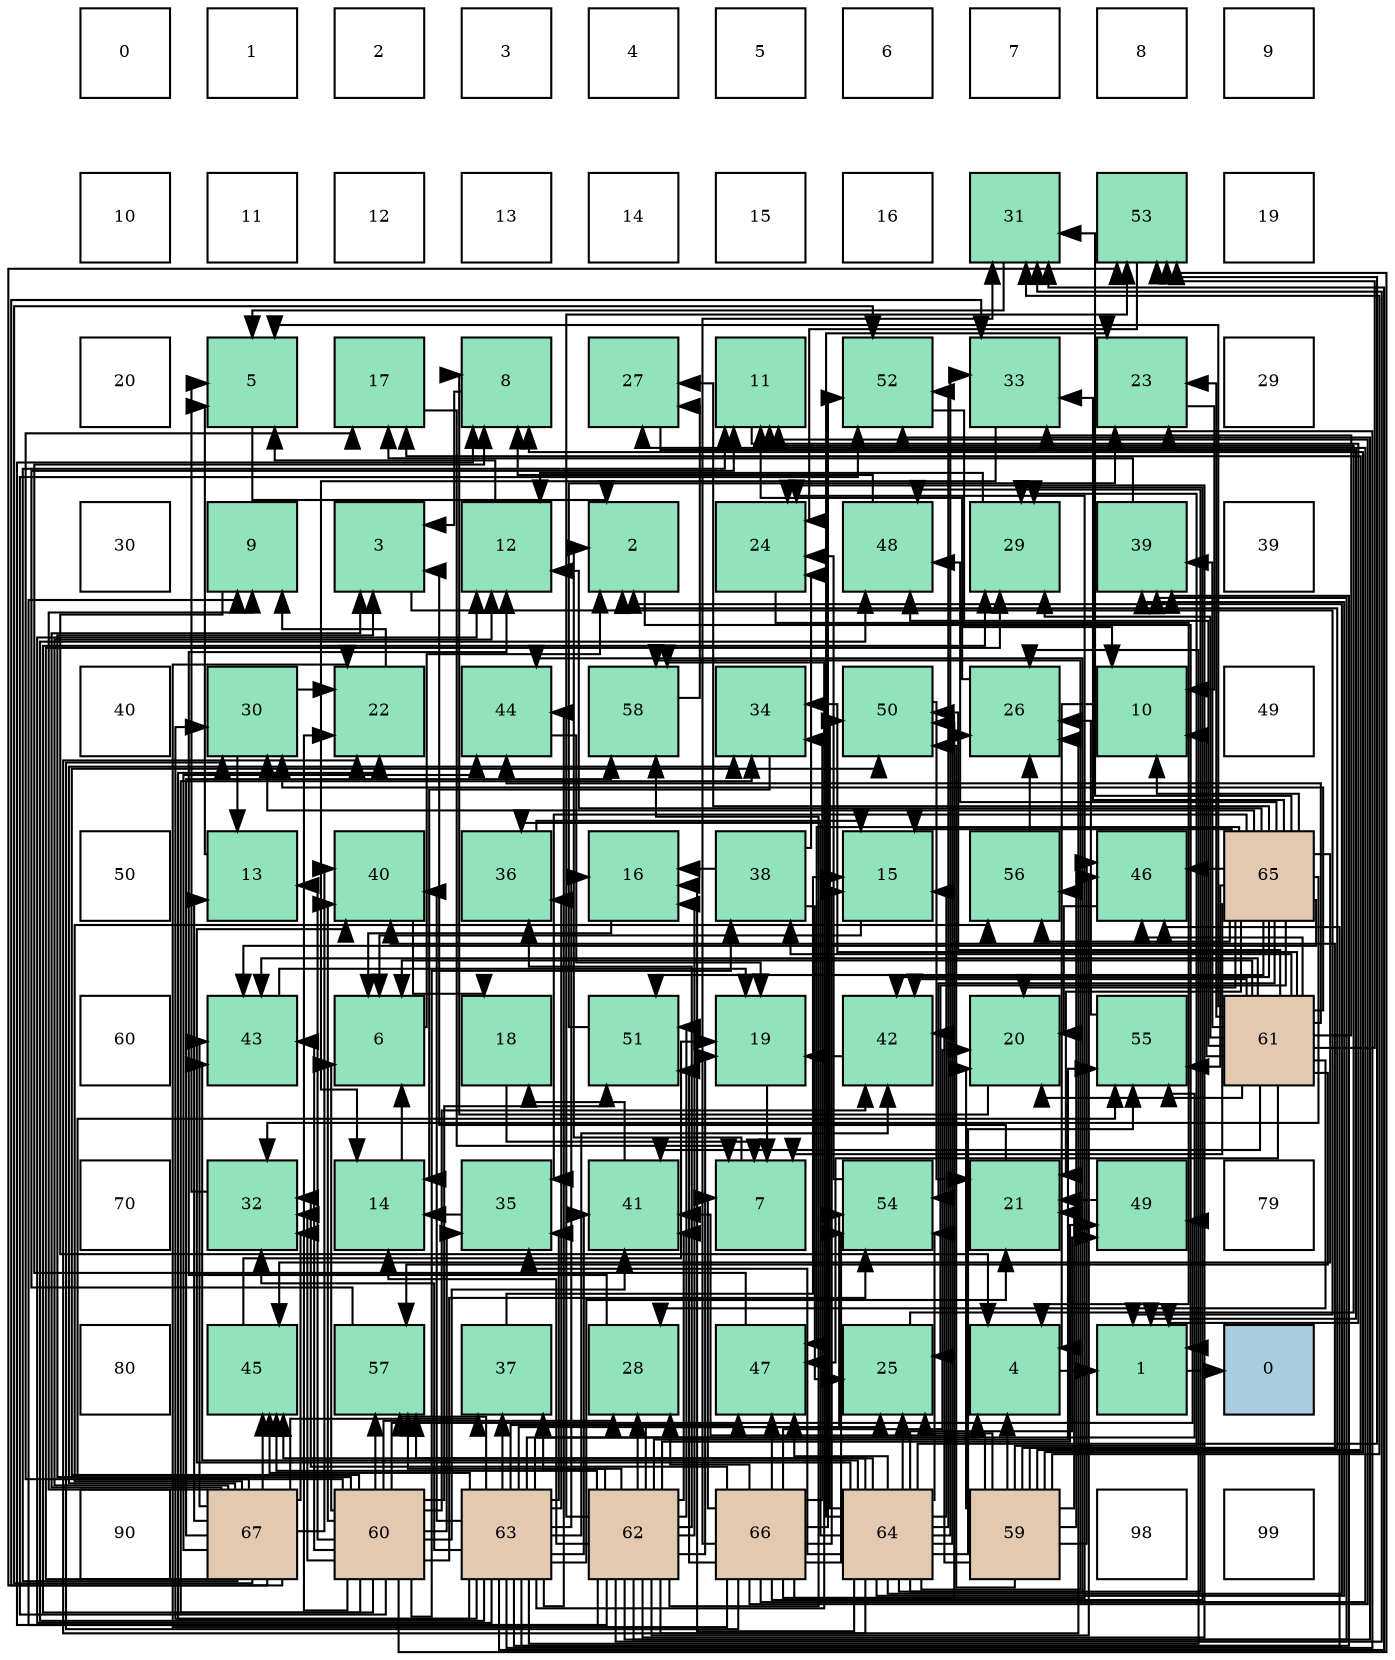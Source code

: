 digraph layout{
 rankdir=TB;
 splines=ortho;
 node [style=filled shape=square fixedsize=true width=0.6];
0[label="0", fontsize=8, fillcolor="#ffffff"];
1[label="1", fontsize=8, fillcolor="#ffffff"];
2[label="2", fontsize=8, fillcolor="#ffffff"];
3[label="3", fontsize=8, fillcolor="#ffffff"];
4[label="4", fontsize=8, fillcolor="#ffffff"];
5[label="5", fontsize=8, fillcolor="#ffffff"];
6[label="6", fontsize=8, fillcolor="#ffffff"];
7[label="7", fontsize=8, fillcolor="#ffffff"];
8[label="8", fontsize=8, fillcolor="#ffffff"];
9[label="9", fontsize=8, fillcolor="#ffffff"];
10[label="10", fontsize=8, fillcolor="#ffffff"];
11[label="11", fontsize=8, fillcolor="#ffffff"];
12[label="12", fontsize=8, fillcolor="#ffffff"];
13[label="13", fontsize=8, fillcolor="#ffffff"];
14[label="14", fontsize=8, fillcolor="#ffffff"];
15[label="15", fontsize=8, fillcolor="#ffffff"];
16[label="16", fontsize=8, fillcolor="#ffffff"];
17[label="31", fontsize=8, fillcolor="#91e3bb"];
18[label="53", fontsize=8, fillcolor="#91e3bb"];
19[label="19", fontsize=8, fillcolor="#ffffff"];
20[label="20", fontsize=8, fillcolor="#ffffff"];
21[label="5", fontsize=8, fillcolor="#91e3bb"];
22[label="17", fontsize=8, fillcolor="#91e3bb"];
23[label="8", fontsize=8, fillcolor="#91e3bb"];
24[label="27", fontsize=8, fillcolor="#91e3bb"];
25[label="11", fontsize=8, fillcolor="#91e3bb"];
26[label="52", fontsize=8, fillcolor="#91e3bb"];
27[label="33", fontsize=8, fillcolor="#91e3bb"];
28[label="23", fontsize=8, fillcolor="#91e3bb"];
29[label="29", fontsize=8, fillcolor="#ffffff"];
30[label="30", fontsize=8, fillcolor="#ffffff"];
31[label="9", fontsize=8, fillcolor="#91e3bb"];
32[label="3", fontsize=8, fillcolor="#91e3bb"];
33[label="12", fontsize=8, fillcolor="#91e3bb"];
34[label="2", fontsize=8, fillcolor="#91e3bb"];
35[label="24", fontsize=8, fillcolor="#91e3bb"];
36[label="48", fontsize=8, fillcolor="#91e3bb"];
37[label="29", fontsize=8, fillcolor="#91e3bb"];
38[label="39", fontsize=8, fillcolor="#91e3bb"];
39[label="39", fontsize=8, fillcolor="#ffffff"];
40[label="40", fontsize=8, fillcolor="#ffffff"];
41[label="30", fontsize=8, fillcolor="#91e3bb"];
42[label="22", fontsize=8, fillcolor="#91e3bb"];
43[label="44", fontsize=8, fillcolor="#91e3bb"];
44[label="58", fontsize=8, fillcolor="#91e3bb"];
45[label="34", fontsize=8, fillcolor="#91e3bb"];
46[label="50", fontsize=8, fillcolor="#91e3bb"];
47[label="26", fontsize=8, fillcolor="#91e3bb"];
48[label="10", fontsize=8, fillcolor="#91e3bb"];
49[label="49", fontsize=8, fillcolor="#ffffff"];
50[label="50", fontsize=8, fillcolor="#ffffff"];
51[label="13", fontsize=8, fillcolor="#91e3bb"];
52[label="40", fontsize=8, fillcolor="#91e3bb"];
53[label="36", fontsize=8, fillcolor="#91e3bb"];
54[label="16", fontsize=8, fillcolor="#91e3bb"];
55[label="38", fontsize=8, fillcolor="#91e3bb"];
56[label="15", fontsize=8, fillcolor="#91e3bb"];
57[label="56", fontsize=8, fillcolor="#91e3bb"];
58[label="46", fontsize=8, fillcolor="#91e3bb"];
59[label="65", fontsize=8, fillcolor="#e3c9af"];
60[label="60", fontsize=8, fillcolor="#ffffff"];
61[label="43", fontsize=8, fillcolor="#91e3bb"];
62[label="6", fontsize=8, fillcolor="#91e3bb"];
63[label="18", fontsize=8, fillcolor="#91e3bb"];
64[label="51", fontsize=8, fillcolor="#91e3bb"];
65[label="19", fontsize=8, fillcolor="#91e3bb"];
66[label="42", fontsize=8, fillcolor="#91e3bb"];
67[label="20", fontsize=8, fillcolor="#91e3bb"];
68[label="55", fontsize=8, fillcolor="#91e3bb"];
69[label="61", fontsize=8, fillcolor="#e3c9af"];
70[label="70", fontsize=8, fillcolor="#ffffff"];
71[label="32", fontsize=8, fillcolor="#91e3bb"];
72[label="14", fontsize=8, fillcolor="#91e3bb"];
73[label="35", fontsize=8, fillcolor="#91e3bb"];
74[label="41", fontsize=8, fillcolor="#91e3bb"];
75[label="7", fontsize=8, fillcolor="#91e3bb"];
76[label="54", fontsize=8, fillcolor="#91e3bb"];
77[label="21", fontsize=8, fillcolor="#91e3bb"];
78[label="49", fontsize=8, fillcolor="#91e3bb"];
79[label="79", fontsize=8, fillcolor="#ffffff"];
80[label="80", fontsize=8, fillcolor="#ffffff"];
81[label="45", fontsize=8, fillcolor="#91e3bb"];
82[label="57", fontsize=8, fillcolor="#91e3bb"];
83[label="37", fontsize=8, fillcolor="#91e3bb"];
84[label="28", fontsize=8, fillcolor="#91e3bb"];
85[label="47", fontsize=8, fillcolor="#91e3bb"];
86[label="25", fontsize=8, fillcolor="#91e3bb"];
87[label="4", fontsize=8, fillcolor="#91e3bb"];
88[label="1", fontsize=8, fillcolor="#91e3bb"];
89[label="0", fontsize=8, fillcolor="#a9ccde"];
90[label="90", fontsize=8, fillcolor="#ffffff"];
91[label="67", fontsize=8, fillcolor="#e3c9af"];
92[label="60", fontsize=8, fillcolor="#e3c9af"];
93[label="63", fontsize=8, fillcolor="#e3c9af"];
94[label="62", fontsize=8, fillcolor="#e3c9af"];
95[label="66", fontsize=8, fillcolor="#e3c9af"];
96[label="64", fontsize=8, fillcolor="#e3c9af"];
97[label="59", fontsize=8, fillcolor="#e3c9af"];
98[label="98", fontsize=8, fillcolor="#ffffff"];
99[label="99", fontsize=8, fillcolor="#ffffff"];
edge [constraint=false, style=vis];88 -> 89;
34 -> 88;
32 -> 88;
87 -> 88;
21 -> 34;
62 -> 34;
75 -> 34;
23 -> 32;
31 -> 87;
48 -> 87;
25 -> 88;
33 -> 21;
51 -> 21;
72 -> 62;
56 -> 62;
54 -> 62;
22 -> 75;
63 -> 75;
65 -> 75;
67 -> 23;
77 -> 32;
42 -> 31;
28 -> 48;
35 -> 87;
86 -> 25;
47 -> 25;
24 -> 88;
84 -> 33;
37 -> 33;
41 -> 51;
41 -> 42;
17 -> 21;
71 -> 21;
27 -> 72;
45 -> 72;
73 -> 72;
53 -> 56;
83 -> 56;
55 -> 54;
55 -> 35;
55 -> 86;
38 -> 22;
52 -> 63;
74 -> 63;
66 -> 65;
61 -> 65;
43 -> 65;
81 -> 65;
58 -> 67;
85 -> 23;
36 -> 23;
78 -> 77;
46 -> 77;
64 -> 28;
26 -> 48;
18 -> 35;
76 -> 35;
68 -> 47;
57 -> 47;
82 -> 25;
44 -> 24;
97 -> 34;
97 -> 87;
97 -> 23;
97 -> 22;
97 -> 67;
97 -> 77;
97 -> 86;
97 -> 37;
97 -> 17;
97 -> 52;
97 -> 74;
97 -> 66;
97 -> 58;
97 -> 46;
97 -> 57;
92 -> 32;
92 -> 62;
92 -> 51;
92 -> 22;
92 -> 42;
92 -> 84;
92 -> 37;
92 -> 71;
92 -> 45;
92 -> 73;
92 -> 55;
92 -> 52;
92 -> 74;
92 -> 66;
92 -> 61;
92 -> 78;
92 -> 46;
92 -> 64;
92 -> 26;
92 -> 18;
92 -> 76;
92 -> 82;
69 -> 21;
69 -> 62;
69 -> 48;
69 -> 67;
69 -> 28;
69 -> 84;
69 -> 37;
69 -> 41;
69 -> 27;
69 -> 45;
69 -> 55;
69 -> 38;
69 -> 74;
69 -> 66;
69 -> 61;
69 -> 43;
69 -> 58;
69 -> 85;
69 -> 36;
69 -> 46;
69 -> 18;
69 -> 82;
94 -> 23;
94 -> 31;
94 -> 72;
94 -> 54;
94 -> 65;
94 -> 35;
94 -> 47;
94 -> 84;
94 -> 17;
94 -> 53;
94 -> 83;
94 -> 38;
94 -> 74;
94 -> 81;
94 -> 58;
94 -> 78;
94 -> 64;
94 -> 26;
94 -> 18;
94 -> 76;
94 -> 68;
94 -> 82;
94 -> 44;
93 -> 87;
93 -> 33;
93 -> 54;
93 -> 77;
93 -> 42;
93 -> 28;
93 -> 86;
93 -> 47;
93 -> 41;
93 -> 17;
93 -> 71;
93 -> 73;
93 -> 53;
93 -> 83;
93 -> 38;
93 -> 52;
93 -> 74;
93 -> 66;
93 -> 43;
93 -> 81;
93 -> 58;
93 -> 85;
93 -> 36;
93 -> 68;
93 -> 82;
93 -> 44;
96 -> 34;
96 -> 56;
96 -> 54;
96 -> 42;
96 -> 28;
96 -> 86;
96 -> 47;
96 -> 27;
96 -> 73;
96 -> 53;
96 -> 38;
96 -> 52;
96 -> 61;
96 -> 43;
96 -> 81;
96 -> 85;
96 -> 36;
96 -> 78;
96 -> 46;
96 -> 26;
96 -> 18;
96 -> 76;
96 -> 68;
96 -> 82;
96 -> 44;
59 -> 75;
59 -> 48;
59 -> 33;
59 -> 56;
59 -> 67;
59 -> 77;
59 -> 86;
59 -> 24;
59 -> 41;
59 -> 17;
59 -> 71;
59 -> 27;
59 -> 73;
59 -> 66;
59 -> 61;
59 -> 81;
59 -> 58;
59 -> 85;
59 -> 36;
59 -> 64;
59 -> 76;
59 -> 68;
59 -> 57;
95 -> 75;
95 -> 25;
95 -> 56;
95 -> 67;
95 -> 42;
95 -> 35;
95 -> 24;
95 -> 84;
95 -> 37;
95 -> 41;
95 -> 17;
95 -> 71;
95 -> 45;
95 -> 85;
95 -> 46;
95 -> 64;
95 -> 26;
95 -> 76;
91 -> 32;
91 -> 31;
91 -> 25;
91 -> 33;
91 -> 51;
91 -> 37;
91 -> 71;
91 -> 27;
91 -> 45;
91 -> 83;
91 -> 52;
91 -> 61;
91 -> 43;
91 -> 81;
91 -> 26;
91 -> 18;
91 -> 68;
91 -> 57;
91 -> 44;
edge [constraint=true, style=invis];
0 -> 10 -> 20 -> 30 -> 40 -> 50 -> 60 -> 70 -> 80 -> 90;
1 -> 11 -> 21 -> 31 -> 41 -> 51 -> 61 -> 71 -> 81 -> 91;
2 -> 12 -> 22 -> 32 -> 42 -> 52 -> 62 -> 72 -> 82 -> 92;
3 -> 13 -> 23 -> 33 -> 43 -> 53 -> 63 -> 73 -> 83 -> 93;
4 -> 14 -> 24 -> 34 -> 44 -> 54 -> 64 -> 74 -> 84 -> 94;
5 -> 15 -> 25 -> 35 -> 45 -> 55 -> 65 -> 75 -> 85 -> 95;
6 -> 16 -> 26 -> 36 -> 46 -> 56 -> 66 -> 76 -> 86 -> 96;
7 -> 17 -> 27 -> 37 -> 47 -> 57 -> 67 -> 77 -> 87 -> 97;
8 -> 18 -> 28 -> 38 -> 48 -> 58 -> 68 -> 78 -> 88 -> 98;
9 -> 19 -> 29 -> 39 -> 49 -> 59 -> 69 -> 79 -> 89 -> 99;
rank = same {0 -> 1 -> 2 -> 3 -> 4 -> 5 -> 6 -> 7 -> 8 -> 9};
rank = same {10 -> 11 -> 12 -> 13 -> 14 -> 15 -> 16 -> 17 -> 18 -> 19};
rank = same {20 -> 21 -> 22 -> 23 -> 24 -> 25 -> 26 -> 27 -> 28 -> 29};
rank = same {30 -> 31 -> 32 -> 33 -> 34 -> 35 -> 36 -> 37 -> 38 -> 39};
rank = same {40 -> 41 -> 42 -> 43 -> 44 -> 45 -> 46 -> 47 -> 48 -> 49};
rank = same {50 -> 51 -> 52 -> 53 -> 54 -> 55 -> 56 -> 57 -> 58 -> 59};
rank = same {60 -> 61 -> 62 -> 63 -> 64 -> 65 -> 66 -> 67 -> 68 -> 69};
rank = same {70 -> 71 -> 72 -> 73 -> 74 -> 75 -> 76 -> 77 -> 78 -> 79};
rank = same {80 -> 81 -> 82 -> 83 -> 84 -> 85 -> 86 -> 87 -> 88 -> 89};
rank = same {90 -> 91 -> 92 -> 93 -> 94 -> 95 -> 96 -> 97 -> 98 -> 99};
}